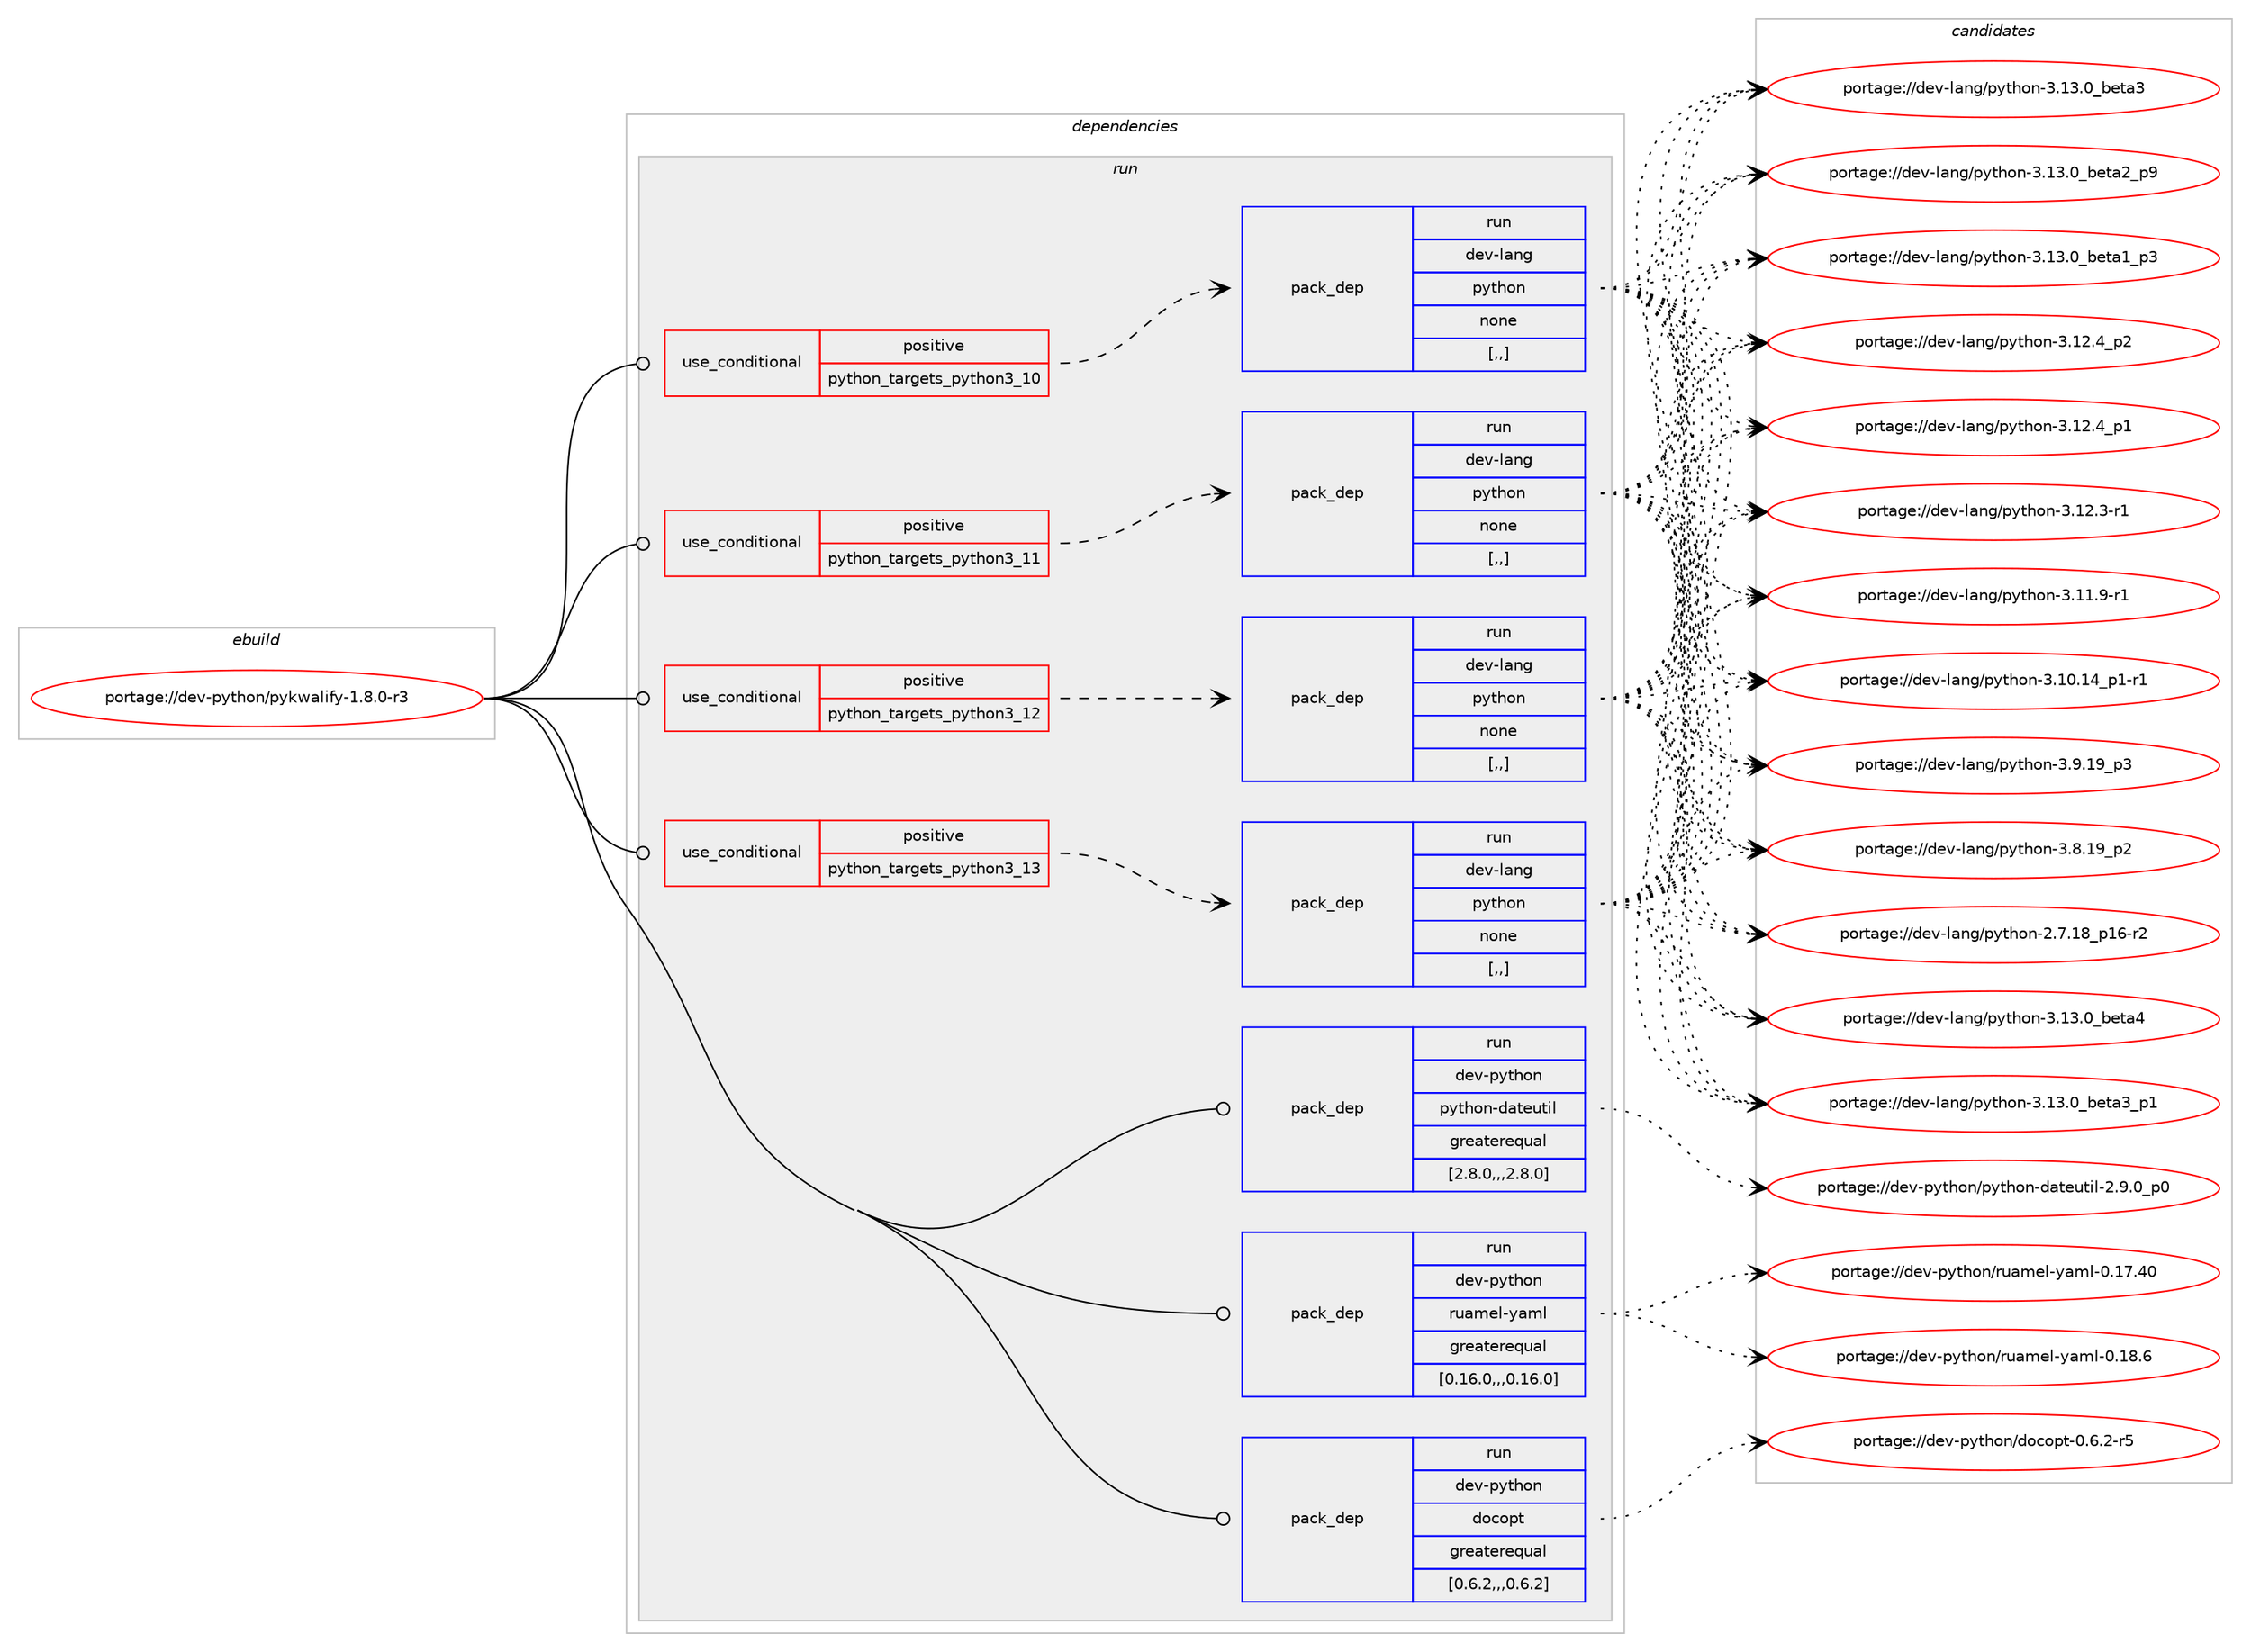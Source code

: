 digraph prolog {

# *************
# Graph options
# *************

newrank=true;
concentrate=true;
compound=true;
graph [rankdir=LR,fontname=Helvetica,fontsize=10,ranksep=1.5];#, ranksep=2.5, nodesep=0.2];
edge  [arrowhead=vee];
node  [fontname=Helvetica,fontsize=10];

# **********
# The ebuild
# **********

subgraph cluster_leftcol {
color=gray;
label=<<i>ebuild</i>>;
id [label="portage://dev-python/pykwalify-1.8.0-r3", color=red, width=4, href="../dev-python/pykwalify-1.8.0-r3.svg"];
}

# ****************
# The dependencies
# ****************

subgraph cluster_midcol {
color=gray;
label=<<i>dependencies</i>>;
subgraph cluster_compile {
fillcolor="#eeeeee";
style=filled;
label=<<i>compile</i>>;
}
subgraph cluster_compileandrun {
fillcolor="#eeeeee";
style=filled;
label=<<i>compile and run</i>>;
}
subgraph cluster_run {
fillcolor="#eeeeee";
style=filled;
label=<<i>run</i>>;
subgraph cond37143 {
dependency157260 [label=<<TABLE BORDER="0" CELLBORDER="1" CELLSPACING="0" CELLPADDING="4"><TR><TD ROWSPAN="3" CELLPADDING="10">use_conditional</TD></TR><TR><TD>positive</TD></TR><TR><TD>python_targets_python3_10</TD></TR></TABLE>>, shape=none, color=red];
subgraph pack118860 {
dependency157261 [label=<<TABLE BORDER="0" CELLBORDER="1" CELLSPACING="0" CELLPADDING="4" WIDTH="220"><TR><TD ROWSPAN="6" CELLPADDING="30">pack_dep</TD></TR><TR><TD WIDTH="110">run</TD></TR><TR><TD>dev-lang</TD></TR><TR><TD>python</TD></TR><TR><TD>none</TD></TR><TR><TD>[,,]</TD></TR></TABLE>>, shape=none, color=blue];
}
dependency157260:e -> dependency157261:w [weight=20,style="dashed",arrowhead="vee"];
}
id:e -> dependency157260:w [weight=20,style="solid",arrowhead="odot"];
subgraph cond37144 {
dependency157262 [label=<<TABLE BORDER="0" CELLBORDER="1" CELLSPACING="0" CELLPADDING="4"><TR><TD ROWSPAN="3" CELLPADDING="10">use_conditional</TD></TR><TR><TD>positive</TD></TR><TR><TD>python_targets_python3_11</TD></TR></TABLE>>, shape=none, color=red];
subgraph pack118861 {
dependency157263 [label=<<TABLE BORDER="0" CELLBORDER="1" CELLSPACING="0" CELLPADDING="4" WIDTH="220"><TR><TD ROWSPAN="6" CELLPADDING="30">pack_dep</TD></TR><TR><TD WIDTH="110">run</TD></TR><TR><TD>dev-lang</TD></TR><TR><TD>python</TD></TR><TR><TD>none</TD></TR><TR><TD>[,,]</TD></TR></TABLE>>, shape=none, color=blue];
}
dependency157262:e -> dependency157263:w [weight=20,style="dashed",arrowhead="vee"];
}
id:e -> dependency157262:w [weight=20,style="solid",arrowhead="odot"];
subgraph cond37145 {
dependency157264 [label=<<TABLE BORDER="0" CELLBORDER="1" CELLSPACING="0" CELLPADDING="4"><TR><TD ROWSPAN="3" CELLPADDING="10">use_conditional</TD></TR><TR><TD>positive</TD></TR><TR><TD>python_targets_python3_12</TD></TR></TABLE>>, shape=none, color=red];
subgraph pack118862 {
dependency157265 [label=<<TABLE BORDER="0" CELLBORDER="1" CELLSPACING="0" CELLPADDING="4" WIDTH="220"><TR><TD ROWSPAN="6" CELLPADDING="30">pack_dep</TD></TR><TR><TD WIDTH="110">run</TD></TR><TR><TD>dev-lang</TD></TR><TR><TD>python</TD></TR><TR><TD>none</TD></TR><TR><TD>[,,]</TD></TR></TABLE>>, shape=none, color=blue];
}
dependency157264:e -> dependency157265:w [weight=20,style="dashed",arrowhead="vee"];
}
id:e -> dependency157264:w [weight=20,style="solid",arrowhead="odot"];
subgraph cond37146 {
dependency157266 [label=<<TABLE BORDER="0" CELLBORDER="1" CELLSPACING="0" CELLPADDING="4"><TR><TD ROWSPAN="3" CELLPADDING="10">use_conditional</TD></TR><TR><TD>positive</TD></TR><TR><TD>python_targets_python3_13</TD></TR></TABLE>>, shape=none, color=red];
subgraph pack118863 {
dependency157267 [label=<<TABLE BORDER="0" CELLBORDER="1" CELLSPACING="0" CELLPADDING="4" WIDTH="220"><TR><TD ROWSPAN="6" CELLPADDING="30">pack_dep</TD></TR><TR><TD WIDTH="110">run</TD></TR><TR><TD>dev-lang</TD></TR><TR><TD>python</TD></TR><TR><TD>none</TD></TR><TR><TD>[,,]</TD></TR></TABLE>>, shape=none, color=blue];
}
dependency157266:e -> dependency157267:w [weight=20,style="dashed",arrowhead="vee"];
}
id:e -> dependency157266:w [weight=20,style="solid",arrowhead="odot"];
subgraph pack118864 {
dependency157268 [label=<<TABLE BORDER="0" CELLBORDER="1" CELLSPACING="0" CELLPADDING="4" WIDTH="220"><TR><TD ROWSPAN="6" CELLPADDING="30">pack_dep</TD></TR><TR><TD WIDTH="110">run</TD></TR><TR><TD>dev-python</TD></TR><TR><TD>docopt</TD></TR><TR><TD>greaterequal</TD></TR><TR><TD>[0.6.2,,,0.6.2]</TD></TR></TABLE>>, shape=none, color=blue];
}
id:e -> dependency157268:w [weight=20,style="solid",arrowhead="odot"];
subgraph pack118865 {
dependency157269 [label=<<TABLE BORDER="0" CELLBORDER="1" CELLSPACING="0" CELLPADDING="4" WIDTH="220"><TR><TD ROWSPAN="6" CELLPADDING="30">pack_dep</TD></TR><TR><TD WIDTH="110">run</TD></TR><TR><TD>dev-python</TD></TR><TR><TD>python-dateutil</TD></TR><TR><TD>greaterequal</TD></TR><TR><TD>[2.8.0,,,2.8.0]</TD></TR></TABLE>>, shape=none, color=blue];
}
id:e -> dependency157269:w [weight=20,style="solid",arrowhead="odot"];
subgraph pack118866 {
dependency157270 [label=<<TABLE BORDER="0" CELLBORDER="1" CELLSPACING="0" CELLPADDING="4" WIDTH="220"><TR><TD ROWSPAN="6" CELLPADDING="30">pack_dep</TD></TR><TR><TD WIDTH="110">run</TD></TR><TR><TD>dev-python</TD></TR><TR><TD>ruamel-yaml</TD></TR><TR><TD>greaterequal</TD></TR><TR><TD>[0.16.0,,,0.16.0]</TD></TR></TABLE>>, shape=none, color=blue];
}
id:e -> dependency157270:w [weight=20,style="solid",arrowhead="odot"];
}
}

# **************
# The candidates
# **************

subgraph cluster_choices {
rank=same;
color=gray;
label=<<i>candidates</i>>;

subgraph choice118860 {
color=black;
nodesep=1;
choice1001011184510897110103471121211161041111104551464951464895981011169752 [label="portage://dev-lang/python-3.13.0_beta4", color=red, width=4,href="../dev-lang/python-3.13.0_beta4.svg"];
choice10010111845108971101034711212111610411111045514649514648959810111697519511249 [label="portage://dev-lang/python-3.13.0_beta3_p1", color=red, width=4,href="../dev-lang/python-3.13.0_beta3_p1.svg"];
choice1001011184510897110103471121211161041111104551464951464895981011169751 [label="portage://dev-lang/python-3.13.0_beta3", color=red, width=4,href="../dev-lang/python-3.13.0_beta3.svg"];
choice10010111845108971101034711212111610411111045514649514648959810111697509511257 [label="portage://dev-lang/python-3.13.0_beta2_p9", color=red, width=4,href="../dev-lang/python-3.13.0_beta2_p9.svg"];
choice10010111845108971101034711212111610411111045514649514648959810111697499511251 [label="portage://dev-lang/python-3.13.0_beta1_p3", color=red, width=4,href="../dev-lang/python-3.13.0_beta1_p3.svg"];
choice100101118451089711010347112121116104111110455146495046529511250 [label="portage://dev-lang/python-3.12.4_p2", color=red, width=4,href="../dev-lang/python-3.12.4_p2.svg"];
choice100101118451089711010347112121116104111110455146495046529511249 [label="portage://dev-lang/python-3.12.4_p1", color=red, width=4,href="../dev-lang/python-3.12.4_p1.svg"];
choice100101118451089711010347112121116104111110455146495046514511449 [label="portage://dev-lang/python-3.12.3-r1", color=red, width=4,href="../dev-lang/python-3.12.3-r1.svg"];
choice100101118451089711010347112121116104111110455146494946574511449 [label="portage://dev-lang/python-3.11.9-r1", color=red, width=4,href="../dev-lang/python-3.11.9-r1.svg"];
choice100101118451089711010347112121116104111110455146494846495295112494511449 [label="portage://dev-lang/python-3.10.14_p1-r1", color=red, width=4,href="../dev-lang/python-3.10.14_p1-r1.svg"];
choice100101118451089711010347112121116104111110455146574649579511251 [label="portage://dev-lang/python-3.9.19_p3", color=red, width=4,href="../dev-lang/python-3.9.19_p3.svg"];
choice100101118451089711010347112121116104111110455146564649579511250 [label="portage://dev-lang/python-3.8.19_p2", color=red, width=4,href="../dev-lang/python-3.8.19_p2.svg"];
choice100101118451089711010347112121116104111110455046554649569511249544511450 [label="portage://dev-lang/python-2.7.18_p16-r2", color=red, width=4,href="../dev-lang/python-2.7.18_p16-r2.svg"];
dependency157261:e -> choice1001011184510897110103471121211161041111104551464951464895981011169752:w [style=dotted,weight="100"];
dependency157261:e -> choice10010111845108971101034711212111610411111045514649514648959810111697519511249:w [style=dotted,weight="100"];
dependency157261:e -> choice1001011184510897110103471121211161041111104551464951464895981011169751:w [style=dotted,weight="100"];
dependency157261:e -> choice10010111845108971101034711212111610411111045514649514648959810111697509511257:w [style=dotted,weight="100"];
dependency157261:e -> choice10010111845108971101034711212111610411111045514649514648959810111697499511251:w [style=dotted,weight="100"];
dependency157261:e -> choice100101118451089711010347112121116104111110455146495046529511250:w [style=dotted,weight="100"];
dependency157261:e -> choice100101118451089711010347112121116104111110455146495046529511249:w [style=dotted,weight="100"];
dependency157261:e -> choice100101118451089711010347112121116104111110455146495046514511449:w [style=dotted,weight="100"];
dependency157261:e -> choice100101118451089711010347112121116104111110455146494946574511449:w [style=dotted,weight="100"];
dependency157261:e -> choice100101118451089711010347112121116104111110455146494846495295112494511449:w [style=dotted,weight="100"];
dependency157261:e -> choice100101118451089711010347112121116104111110455146574649579511251:w [style=dotted,weight="100"];
dependency157261:e -> choice100101118451089711010347112121116104111110455146564649579511250:w [style=dotted,weight="100"];
dependency157261:e -> choice100101118451089711010347112121116104111110455046554649569511249544511450:w [style=dotted,weight="100"];
}
subgraph choice118861 {
color=black;
nodesep=1;
choice1001011184510897110103471121211161041111104551464951464895981011169752 [label="portage://dev-lang/python-3.13.0_beta4", color=red, width=4,href="../dev-lang/python-3.13.0_beta4.svg"];
choice10010111845108971101034711212111610411111045514649514648959810111697519511249 [label="portage://dev-lang/python-3.13.0_beta3_p1", color=red, width=4,href="../dev-lang/python-3.13.0_beta3_p1.svg"];
choice1001011184510897110103471121211161041111104551464951464895981011169751 [label="portage://dev-lang/python-3.13.0_beta3", color=red, width=4,href="../dev-lang/python-3.13.0_beta3.svg"];
choice10010111845108971101034711212111610411111045514649514648959810111697509511257 [label="portage://dev-lang/python-3.13.0_beta2_p9", color=red, width=4,href="../dev-lang/python-3.13.0_beta2_p9.svg"];
choice10010111845108971101034711212111610411111045514649514648959810111697499511251 [label="portage://dev-lang/python-3.13.0_beta1_p3", color=red, width=4,href="../dev-lang/python-3.13.0_beta1_p3.svg"];
choice100101118451089711010347112121116104111110455146495046529511250 [label="portage://dev-lang/python-3.12.4_p2", color=red, width=4,href="../dev-lang/python-3.12.4_p2.svg"];
choice100101118451089711010347112121116104111110455146495046529511249 [label="portage://dev-lang/python-3.12.4_p1", color=red, width=4,href="../dev-lang/python-3.12.4_p1.svg"];
choice100101118451089711010347112121116104111110455146495046514511449 [label="portage://dev-lang/python-3.12.3-r1", color=red, width=4,href="../dev-lang/python-3.12.3-r1.svg"];
choice100101118451089711010347112121116104111110455146494946574511449 [label="portage://dev-lang/python-3.11.9-r1", color=red, width=4,href="../dev-lang/python-3.11.9-r1.svg"];
choice100101118451089711010347112121116104111110455146494846495295112494511449 [label="portage://dev-lang/python-3.10.14_p1-r1", color=red, width=4,href="../dev-lang/python-3.10.14_p1-r1.svg"];
choice100101118451089711010347112121116104111110455146574649579511251 [label="portage://dev-lang/python-3.9.19_p3", color=red, width=4,href="../dev-lang/python-3.9.19_p3.svg"];
choice100101118451089711010347112121116104111110455146564649579511250 [label="portage://dev-lang/python-3.8.19_p2", color=red, width=4,href="../dev-lang/python-3.8.19_p2.svg"];
choice100101118451089711010347112121116104111110455046554649569511249544511450 [label="portage://dev-lang/python-2.7.18_p16-r2", color=red, width=4,href="../dev-lang/python-2.7.18_p16-r2.svg"];
dependency157263:e -> choice1001011184510897110103471121211161041111104551464951464895981011169752:w [style=dotted,weight="100"];
dependency157263:e -> choice10010111845108971101034711212111610411111045514649514648959810111697519511249:w [style=dotted,weight="100"];
dependency157263:e -> choice1001011184510897110103471121211161041111104551464951464895981011169751:w [style=dotted,weight="100"];
dependency157263:e -> choice10010111845108971101034711212111610411111045514649514648959810111697509511257:w [style=dotted,weight="100"];
dependency157263:e -> choice10010111845108971101034711212111610411111045514649514648959810111697499511251:w [style=dotted,weight="100"];
dependency157263:e -> choice100101118451089711010347112121116104111110455146495046529511250:w [style=dotted,weight="100"];
dependency157263:e -> choice100101118451089711010347112121116104111110455146495046529511249:w [style=dotted,weight="100"];
dependency157263:e -> choice100101118451089711010347112121116104111110455146495046514511449:w [style=dotted,weight="100"];
dependency157263:e -> choice100101118451089711010347112121116104111110455146494946574511449:w [style=dotted,weight="100"];
dependency157263:e -> choice100101118451089711010347112121116104111110455146494846495295112494511449:w [style=dotted,weight="100"];
dependency157263:e -> choice100101118451089711010347112121116104111110455146574649579511251:w [style=dotted,weight="100"];
dependency157263:e -> choice100101118451089711010347112121116104111110455146564649579511250:w [style=dotted,weight="100"];
dependency157263:e -> choice100101118451089711010347112121116104111110455046554649569511249544511450:w [style=dotted,weight="100"];
}
subgraph choice118862 {
color=black;
nodesep=1;
choice1001011184510897110103471121211161041111104551464951464895981011169752 [label="portage://dev-lang/python-3.13.0_beta4", color=red, width=4,href="../dev-lang/python-3.13.0_beta4.svg"];
choice10010111845108971101034711212111610411111045514649514648959810111697519511249 [label="portage://dev-lang/python-3.13.0_beta3_p1", color=red, width=4,href="../dev-lang/python-3.13.0_beta3_p1.svg"];
choice1001011184510897110103471121211161041111104551464951464895981011169751 [label="portage://dev-lang/python-3.13.0_beta3", color=red, width=4,href="../dev-lang/python-3.13.0_beta3.svg"];
choice10010111845108971101034711212111610411111045514649514648959810111697509511257 [label="portage://dev-lang/python-3.13.0_beta2_p9", color=red, width=4,href="../dev-lang/python-3.13.0_beta2_p9.svg"];
choice10010111845108971101034711212111610411111045514649514648959810111697499511251 [label="portage://dev-lang/python-3.13.0_beta1_p3", color=red, width=4,href="../dev-lang/python-3.13.0_beta1_p3.svg"];
choice100101118451089711010347112121116104111110455146495046529511250 [label="portage://dev-lang/python-3.12.4_p2", color=red, width=4,href="../dev-lang/python-3.12.4_p2.svg"];
choice100101118451089711010347112121116104111110455146495046529511249 [label="portage://dev-lang/python-3.12.4_p1", color=red, width=4,href="../dev-lang/python-3.12.4_p1.svg"];
choice100101118451089711010347112121116104111110455146495046514511449 [label="portage://dev-lang/python-3.12.3-r1", color=red, width=4,href="../dev-lang/python-3.12.3-r1.svg"];
choice100101118451089711010347112121116104111110455146494946574511449 [label="portage://dev-lang/python-3.11.9-r1", color=red, width=4,href="../dev-lang/python-3.11.9-r1.svg"];
choice100101118451089711010347112121116104111110455146494846495295112494511449 [label="portage://dev-lang/python-3.10.14_p1-r1", color=red, width=4,href="../dev-lang/python-3.10.14_p1-r1.svg"];
choice100101118451089711010347112121116104111110455146574649579511251 [label="portage://dev-lang/python-3.9.19_p3", color=red, width=4,href="../dev-lang/python-3.9.19_p3.svg"];
choice100101118451089711010347112121116104111110455146564649579511250 [label="portage://dev-lang/python-3.8.19_p2", color=red, width=4,href="../dev-lang/python-3.8.19_p2.svg"];
choice100101118451089711010347112121116104111110455046554649569511249544511450 [label="portage://dev-lang/python-2.7.18_p16-r2", color=red, width=4,href="../dev-lang/python-2.7.18_p16-r2.svg"];
dependency157265:e -> choice1001011184510897110103471121211161041111104551464951464895981011169752:w [style=dotted,weight="100"];
dependency157265:e -> choice10010111845108971101034711212111610411111045514649514648959810111697519511249:w [style=dotted,weight="100"];
dependency157265:e -> choice1001011184510897110103471121211161041111104551464951464895981011169751:w [style=dotted,weight="100"];
dependency157265:e -> choice10010111845108971101034711212111610411111045514649514648959810111697509511257:w [style=dotted,weight="100"];
dependency157265:e -> choice10010111845108971101034711212111610411111045514649514648959810111697499511251:w [style=dotted,weight="100"];
dependency157265:e -> choice100101118451089711010347112121116104111110455146495046529511250:w [style=dotted,weight="100"];
dependency157265:e -> choice100101118451089711010347112121116104111110455146495046529511249:w [style=dotted,weight="100"];
dependency157265:e -> choice100101118451089711010347112121116104111110455146495046514511449:w [style=dotted,weight="100"];
dependency157265:e -> choice100101118451089711010347112121116104111110455146494946574511449:w [style=dotted,weight="100"];
dependency157265:e -> choice100101118451089711010347112121116104111110455146494846495295112494511449:w [style=dotted,weight="100"];
dependency157265:e -> choice100101118451089711010347112121116104111110455146574649579511251:w [style=dotted,weight="100"];
dependency157265:e -> choice100101118451089711010347112121116104111110455146564649579511250:w [style=dotted,weight="100"];
dependency157265:e -> choice100101118451089711010347112121116104111110455046554649569511249544511450:w [style=dotted,weight="100"];
}
subgraph choice118863 {
color=black;
nodesep=1;
choice1001011184510897110103471121211161041111104551464951464895981011169752 [label="portage://dev-lang/python-3.13.0_beta4", color=red, width=4,href="../dev-lang/python-3.13.0_beta4.svg"];
choice10010111845108971101034711212111610411111045514649514648959810111697519511249 [label="portage://dev-lang/python-3.13.0_beta3_p1", color=red, width=4,href="../dev-lang/python-3.13.0_beta3_p1.svg"];
choice1001011184510897110103471121211161041111104551464951464895981011169751 [label="portage://dev-lang/python-3.13.0_beta3", color=red, width=4,href="../dev-lang/python-3.13.0_beta3.svg"];
choice10010111845108971101034711212111610411111045514649514648959810111697509511257 [label="portage://dev-lang/python-3.13.0_beta2_p9", color=red, width=4,href="../dev-lang/python-3.13.0_beta2_p9.svg"];
choice10010111845108971101034711212111610411111045514649514648959810111697499511251 [label="portage://dev-lang/python-3.13.0_beta1_p3", color=red, width=4,href="../dev-lang/python-3.13.0_beta1_p3.svg"];
choice100101118451089711010347112121116104111110455146495046529511250 [label="portage://dev-lang/python-3.12.4_p2", color=red, width=4,href="../dev-lang/python-3.12.4_p2.svg"];
choice100101118451089711010347112121116104111110455146495046529511249 [label="portage://dev-lang/python-3.12.4_p1", color=red, width=4,href="../dev-lang/python-3.12.4_p1.svg"];
choice100101118451089711010347112121116104111110455146495046514511449 [label="portage://dev-lang/python-3.12.3-r1", color=red, width=4,href="../dev-lang/python-3.12.3-r1.svg"];
choice100101118451089711010347112121116104111110455146494946574511449 [label="portage://dev-lang/python-3.11.9-r1", color=red, width=4,href="../dev-lang/python-3.11.9-r1.svg"];
choice100101118451089711010347112121116104111110455146494846495295112494511449 [label="portage://dev-lang/python-3.10.14_p1-r1", color=red, width=4,href="../dev-lang/python-3.10.14_p1-r1.svg"];
choice100101118451089711010347112121116104111110455146574649579511251 [label="portage://dev-lang/python-3.9.19_p3", color=red, width=4,href="../dev-lang/python-3.9.19_p3.svg"];
choice100101118451089711010347112121116104111110455146564649579511250 [label="portage://dev-lang/python-3.8.19_p2", color=red, width=4,href="../dev-lang/python-3.8.19_p2.svg"];
choice100101118451089711010347112121116104111110455046554649569511249544511450 [label="portage://dev-lang/python-2.7.18_p16-r2", color=red, width=4,href="../dev-lang/python-2.7.18_p16-r2.svg"];
dependency157267:e -> choice1001011184510897110103471121211161041111104551464951464895981011169752:w [style=dotted,weight="100"];
dependency157267:e -> choice10010111845108971101034711212111610411111045514649514648959810111697519511249:w [style=dotted,weight="100"];
dependency157267:e -> choice1001011184510897110103471121211161041111104551464951464895981011169751:w [style=dotted,weight="100"];
dependency157267:e -> choice10010111845108971101034711212111610411111045514649514648959810111697509511257:w [style=dotted,weight="100"];
dependency157267:e -> choice10010111845108971101034711212111610411111045514649514648959810111697499511251:w [style=dotted,weight="100"];
dependency157267:e -> choice100101118451089711010347112121116104111110455146495046529511250:w [style=dotted,weight="100"];
dependency157267:e -> choice100101118451089711010347112121116104111110455146495046529511249:w [style=dotted,weight="100"];
dependency157267:e -> choice100101118451089711010347112121116104111110455146495046514511449:w [style=dotted,weight="100"];
dependency157267:e -> choice100101118451089711010347112121116104111110455146494946574511449:w [style=dotted,weight="100"];
dependency157267:e -> choice100101118451089711010347112121116104111110455146494846495295112494511449:w [style=dotted,weight="100"];
dependency157267:e -> choice100101118451089711010347112121116104111110455146574649579511251:w [style=dotted,weight="100"];
dependency157267:e -> choice100101118451089711010347112121116104111110455146564649579511250:w [style=dotted,weight="100"];
dependency157267:e -> choice100101118451089711010347112121116104111110455046554649569511249544511450:w [style=dotted,weight="100"];
}
subgraph choice118864 {
color=black;
nodesep=1;
choice1001011184511212111610411111047100111991111121164548465446504511453 [label="portage://dev-python/docopt-0.6.2-r5", color=red, width=4,href="../dev-python/docopt-0.6.2-r5.svg"];
dependency157268:e -> choice1001011184511212111610411111047100111991111121164548465446504511453:w [style=dotted,weight="100"];
}
subgraph choice118865 {
color=black;
nodesep=1;
choice100101118451121211161041111104711212111610411111045100971161011171161051084550465746489511248 [label="portage://dev-python/python-dateutil-2.9.0_p0", color=red, width=4,href="../dev-python/python-dateutil-2.9.0_p0.svg"];
dependency157269:e -> choice100101118451121211161041111104711212111610411111045100971161011171161051084550465746489511248:w [style=dotted,weight="100"];
}
subgraph choice118866 {
color=black;
nodesep=1;
choice100101118451121211161041111104711411797109101108451219710910845484649564654 [label="portage://dev-python/ruamel-yaml-0.18.6", color=red, width=4,href="../dev-python/ruamel-yaml-0.18.6.svg"];
choice10010111845112121116104111110471141179710910110845121971091084548464955465248 [label="portage://dev-python/ruamel-yaml-0.17.40", color=red, width=4,href="../dev-python/ruamel-yaml-0.17.40.svg"];
dependency157270:e -> choice100101118451121211161041111104711411797109101108451219710910845484649564654:w [style=dotted,weight="100"];
dependency157270:e -> choice10010111845112121116104111110471141179710910110845121971091084548464955465248:w [style=dotted,weight="100"];
}
}

}
